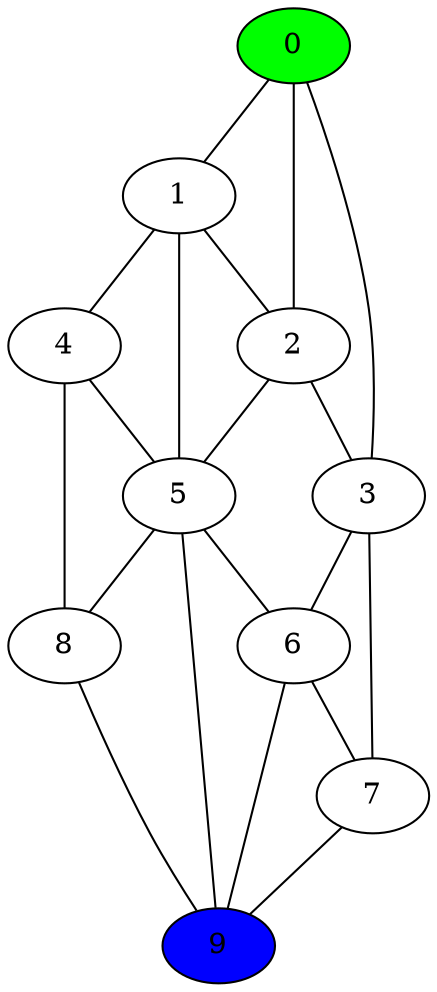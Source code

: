 graph G {
0 -- 1
0 -- 2
0 -- 3
1 -- 2
1 -- 4
1 -- 5
2 -- 3
2 -- 5
3 -- 6
3 -- 7
4 -- 5
4 -- 8
5 -- 6
5 -- 8
5 -- 9
6 -- 7
6 -- 9
7 -- 9
8 -- 9
0 [fillcolor=green, style=filled]
9 [fillcolor=blue, style=filled]
}
